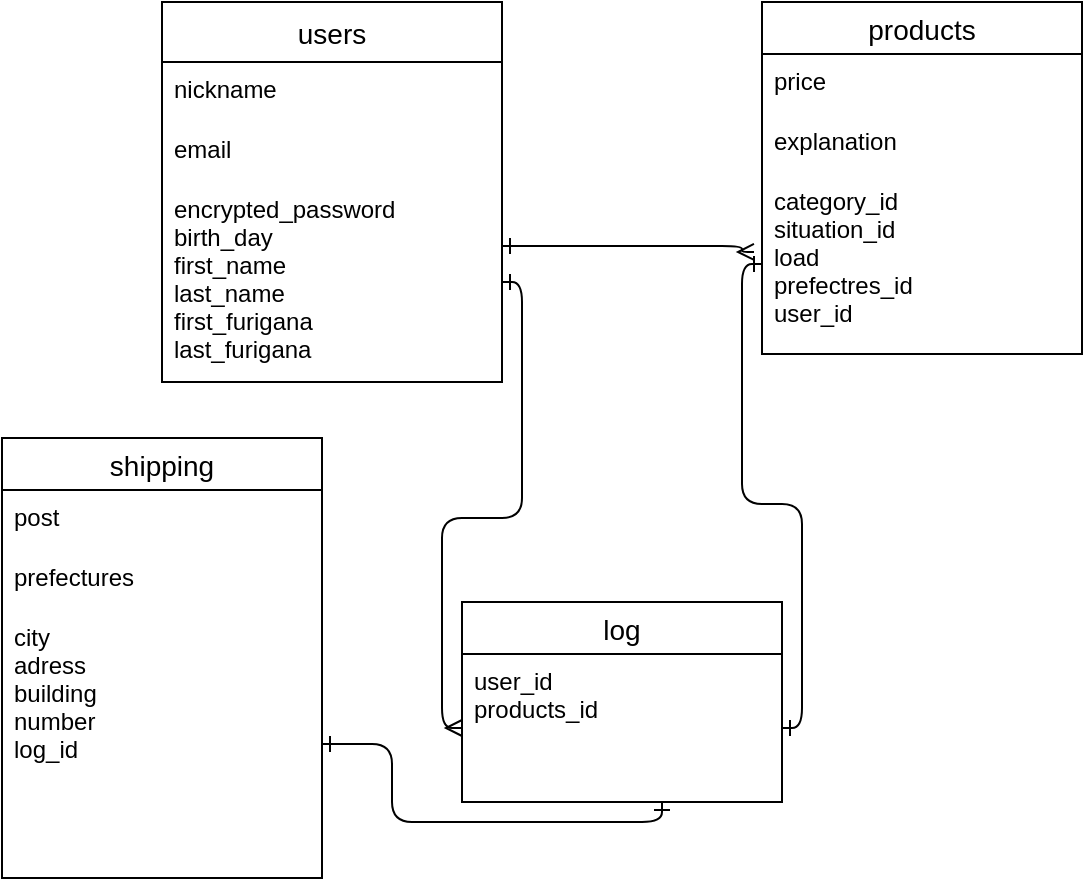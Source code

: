 <mxfile>
    <diagram id="YKkzUj1a0o1ObzIUpwIf" name="ページ1">
        <mxGraphModel dx="574" dy="520" grid="1" gridSize="10" guides="1" tooltips="1" connect="1" arrows="1" fold="1" page="1" pageScale="1" pageWidth="827" pageHeight="1169" math="0" shadow="0">
            <root>
                <mxCell id="0"/>
                <mxCell id="1" parent="0"/>
                <mxCell id="109" value="shipping" style="swimlane;fontStyle=0;childLayout=stackLayout;horizontal=1;startSize=26;horizontalStack=0;resizeParent=1;resizeParentMax=0;resizeLast=0;collapsible=1;marginBottom=0;align=center;fontSize=14;fontFamily=Helvetica;fontColor=default;strokeColor=default;fillColor=default;" vertex="1" parent="1">
                    <mxGeometry x="140" y="258" width="160" height="220" as="geometry"/>
                </mxCell>
                <mxCell id="110" value="post" style="text;strokeColor=none;fillColor=none;spacingLeft=4;spacingRight=4;overflow=hidden;rotatable=0;points=[[0,0.5],[1,0.5]];portConstraint=eastwest;fontSize=12;fontFamily=Helvetica;fontColor=default;startSize=30;" vertex="1" parent="109">
                    <mxGeometry y="26" width="160" height="30" as="geometry"/>
                </mxCell>
                <mxCell id="111" value="prefectures" style="text;strokeColor=none;fillColor=none;spacingLeft=4;spacingRight=4;overflow=hidden;rotatable=0;points=[[0,0.5],[1,0.5]];portConstraint=eastwest;fontSize=12;fontFamily=Helvetica;fontColor=default;startSize=30;" vertex="1" parent="109">
                    <mxGeometry y="56" width="160" height="30" as="geometry"/>
                </mxCell>
                <mxCell id="112" value="city&#10;adress&#10;building&#10;number&#10;log_id&#10;" style="text;strokeColor=none;fillColor=none;spacingLeft=4;spacingRight=4;overflow=hidden;rotatable=0;points=[[0,0.5],[1,0.5]];portConstraint=eastwest;fontSize=12;fontFamily=Helvetica;fontColor=default;startSize=30;" vertex="1" parent="109">
                    <mxGeometry y="86" width="160" height="134" as="geometry"/>
                </mxCell>
                <mxCell id="113" value="products" style="swimlane;fontStyle=0;childLayout=stackLayout;horizontal=1;startSize=26;horizontalStack=0;resizeParent=1;resizeParentMax=0;resizeLast=0;collapsible=1;marginBottom=0;align=center;fontSize=14;fontFamily=Helvetica;fontColor=default;strokeColor=default;fillColor=default;" vertex="1" parent="1">
                    <mxGeometry x="520" y="40" width="160" height="176" as="geometry"/>
                </mxCell>
                <mxCell id="114" value="price" style="text;strokeColor=none;fillColor=none;spacingLeft=4;spacingRight=4;overflow=hidden;rotatable=0;points=[[0,0.5],[1,0.5]];portConstraint=eastwest;fontSize=12;fontFamily=Helvetica;fontColor=default;startSize=30;" vertex="1" parent="113">
                    <mxGeometry y="26" width="160" height="30" as="geometry"/>
                </mxCell>
                <mxCell id="115" value="explanation" style="text;strokeColor=none;fillColor=none;spacingLeft=4;spacingRight=4;overflow=hidden;rotatable=0;points=[[0,0.5],[1,0.5]];portConstraint=eastwest;fontSize=12;fontFamily=Helvetica;fontColor=default;startSize=30;" vertex="1" parent="113">
                    <mxGeometry y="56" width="160" height="30" as="geometry"/>
                </mxCell>
                <mxCell id="131" value="category_id&#10;situation_id&#10;load&#10;prefectres_id&#10;user_id" style="text;strokeColor=none;fillColor=none;spacingLeft=4;spacingRight=4;overflow=hidden;rotatable=0;points=[[0,0.5],[1,0.5]];portConstraint=eastwest;fontSize=12;fontFamily=Helvetica;fontColor=default;startSize=30;" vertex="1" parent="113">
                    <mxGeometry y="86" width="160" height="90" as="geometry"/>
                </mxCell>
                <mxCell id="117" value="users" style="swimlane;fontStyle=0;childLayout=stackLayout;horizontal=1;startSize=30;horizontalStack=0;resizeParent=1;resizeParentMax=0;resizeLast=0;collapsible=1;marginBottom=0;align=center;fontSize=14;fontFamily=Helvetica;fontColor=default;strokeColor=default;fillColor=default;" vertex="1" parent="1">
                    <mxGeometry x="220" y="40" width="170" height="190" as="geometry"/>
                </mxCell>
                <mxCell id="118" value="nickname" style="text;strokeColor=none;fillColor=none;spacingLeft=4;spacingRight=4;overflow=hidden;rotatable=0;points=[[0,0.5],[1,0.5]];portConstraint=eastwest;fontSize=12;fontFamily=Helvetica;fontColor=default;startSize=30;" vertex="1" parent="117">
                    <mxGeometry y="30" width="170" height="30" as="geometry"/>
                </mxCell>
                <mxCell id="119" value="email" style="text;strokeColor=none;fillColor=none;spacingLeft=4;spacingRight=4;overflow=hidden;rotatable=0;points=[[0,0.5],[1,0.5]];portConstraint=eastwest;fontSize=12;fontFamily=Helvetica;fontColor=default;startSize=30;" vertex="1" parent="117">
                    <mxGeometry y="60" width="170" height="30" as="geometry"/>
                </mxCell>
                <mxCell id="120" value="encrypted_password&#10;birth_day&#10;first_name&#10;last_name&#10;first_furigana&#10;last_furigana" style="text;strokeColor=none;fillColor=none;spacingLeft=4;spacingRight=4;overflow=hidden;rotatable=0;points=[[0,0.5],[1,0.5]];portConstraint=eastwest;fontSize=12;fontFamily=Helvetica;fontColor=default;startSize=30;" vertex="1" parent="117">
                    <mxGeometry y="90" width="170" height="100" as="geometry"/>
                </mxCell>
                <mxCell id="133" value="log" style="swimlane;fontStyle=0;childLayout=stackLayout;horizontal=1;startSize=26;horizontalStack=0;resizeParent=1;resizeParentMax=0;resizeLast=0;collapsible=1;marginBottom=0;align=center;fontSize=14;fontFamily=Helvetica;fontColor=default;strokeColor=default;fillColor=default;" vertex="1" parent="1">
                    <mxGeometry x="370" y="340" width="160" height="100" as="geometry"/>
                </mxCell>
                <mxCell id="134" value="user_id&#10;products_id" style="text;strokeColor=none;fillColor=none;spacingLeft=4;spacingRight=4;overflow=hidden;rotatable=0;points=[[0,0.5],[1,0.5]];portConstraint=eastwest;fontSize=12;fontFamily=Helvetica;fontColor=default;startSize=30;" vertex="1" parent="133">
                    <mxGeometry y="26" width="160" height="74" as="geometry"/>
                </mxCell>
                <mxCell id="148" style="edgeStyle=orthogonalEdgeStyle;html=1;fontFamily=Helvetica;fontSize=12;fontColor=default;endArrow=ERmany;startArrow=ERone;startFill=0;endFill=0;entryX=-0.025;entryY=0.433;entryDx=0;entryDy=0;entryPerimeter=0;" edge="1" parent="1" source="120" target="131">
                    <mxGeometry relative="1" as="geometry">
                        <mxPoint x="510" y="170" as="targetPoint"/>
                        <Array as="points">
                            <mxPoint x="510" y="162"/>
                            <mxPoint x="510" y="165"/>
                        </Array>
                    </mxGeometry>
                </mxCell>
                <mxCell id="149" style="edgeStyle=orthogonalEdgeStyle;html=1;fontFamily=Helvetica;fontSize=12;fontColor=default;startArrow=ERone;startFill=0;endArrow=ERone;endFill=0;" edge="1" parent="1" source="131" target="134">
                    <mxGeometry relative="1" as="geometry"/>
                </mxCell>
                <mxCell id="151" style="edgeStyle=orthogonalEdgeStyle;html=1;entryX=0;entryY=0.5;entryDx=0;entryDy=0;fontFamily=Helvetica;fontSize=12;fontColor=default;startArrow=ERone;startFill=0;endArrow=ERmany;endFill=0;" edge="1" parent="1" source="120" target="134">
                    <mxGeometry relative="1" as="geometry"/>
                </mxCell>
                <mxCell id="153" style="edgeStyle=orthogonalEdgeStyle;html=1;exitX=1;exitY=0.5;exitDx=0;exitDy=0;fontFamily=Helvetica;fontSize=12;fontColor=default;startArrow=ERone;startFill=0;endArrow=ERone;endFill=0;entryX=0.625;entryY=1;entryDx=0;entryDy=0;entryPerimeter=0;" edge="1" parent="1" source="112" target="134">
                    <mxGeometry relative="1" as="geometry">
                        <mxPoint x="530" y="381" as="targetPoint"/>
                    </mxGeometry>
                </mxCell>
            </root>
        </mxGraphModel>
    </diagram>
</mxfile>